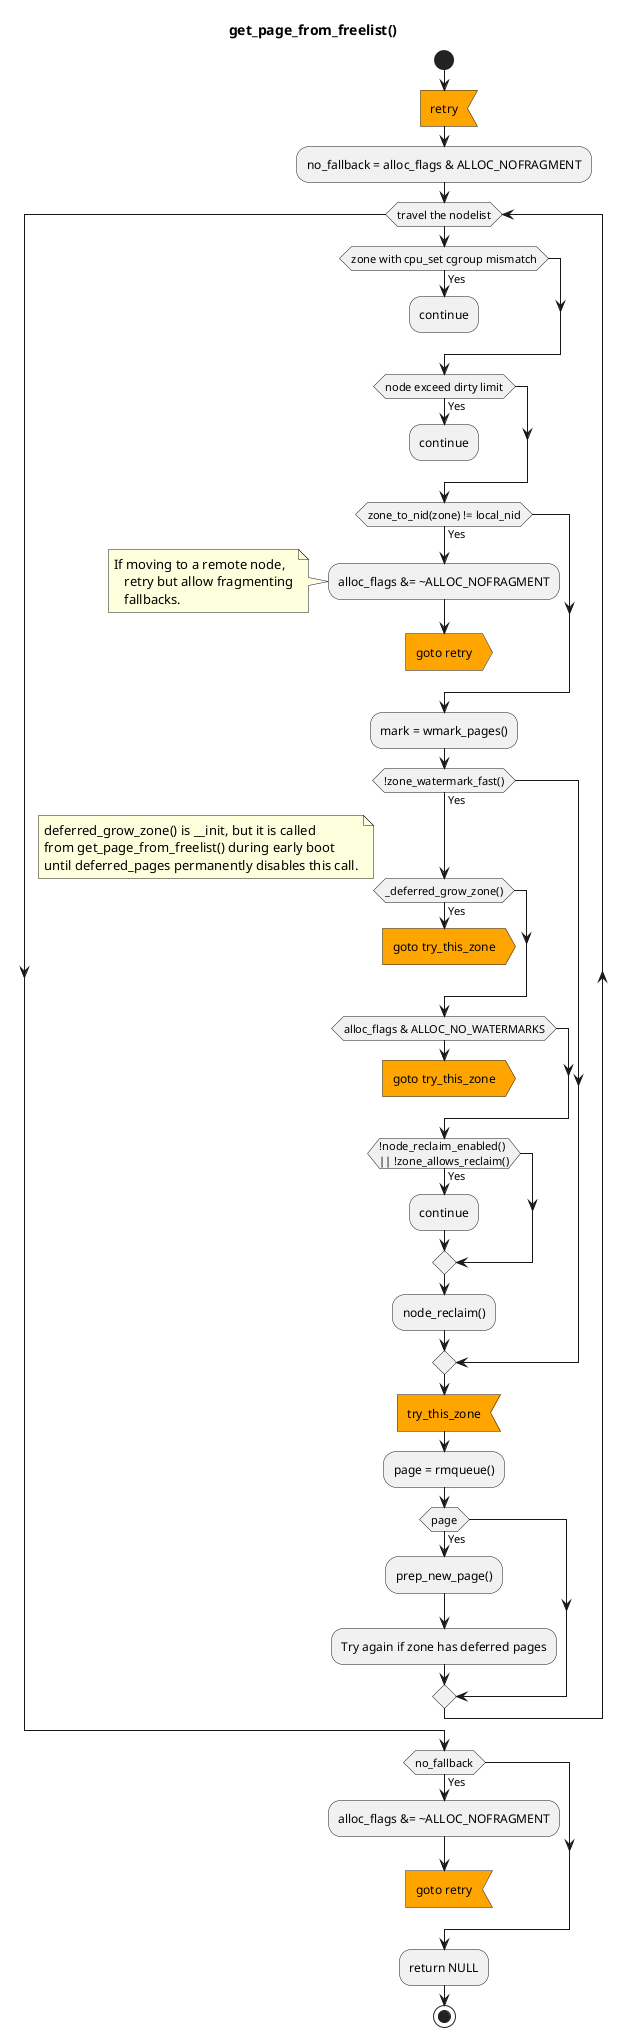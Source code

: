 @startuml
title get_page_from_freelist()

start
#Orange:retry;<<input>>
:no_fallback = alloc_flags & ALLOC_NOFRAGMENT;
while (travel the nodelist)
    if (zone with cpu_set cgroup mismatch) then (Yes)
        :continue;
        detach
    endif
    if (node exceed dirty limit) then (Yes)
        :continue;
        detach
    endif
 	if (zone_to_nid(zone) != local_nid) then (Yes)
	    :alloc_flags &= ~ALLOC_NOFRAGMENT;
        note left
        	If moving to a remote node,
            retry but allow fragmenting
            fallbacks.
        end note
	    #Orange:goto retry;<<output>>
        detach
    endif
    :mark = wmark_pages();
    if (!zone_watermark_fast()) then (Yes)
    	if (_deferred_grow_zone()) then (Yes)
			#Orange:goto try_this_zone;<<output>>
            detach
        endif
        note left
            deferred_grow_zone() is __init, but it is called
            from get_page_from_freelist() during early boot
            until deferred_pages permanently disables this call.
        end note
        if (alloc_flags & ALLOC_NO_WATERMARKS)
            #Orange:goto try_this_zone;<<output>>
            detach
        endif
        if (!node_reclaim_enabled()\n|| !zone_allows_reclaim()) then (Yes)
			:continue;
        endif
        :node_reclaim();
    endif
    #Orange:try_this_zone;<<input>>
    :page = rmqueue();
    if (page) then (Yes)
        :prep_new_page();
        :Try again if zone has deferred pages;
    endif
endwhile
if (no_fallback) then (Yes)
	:alloc_flags &= ~ALLOC_NOFRAGMENT;
	#Orange:goto retry;<<input>>
    detach
endif
:return NULL;

stop

@enduml